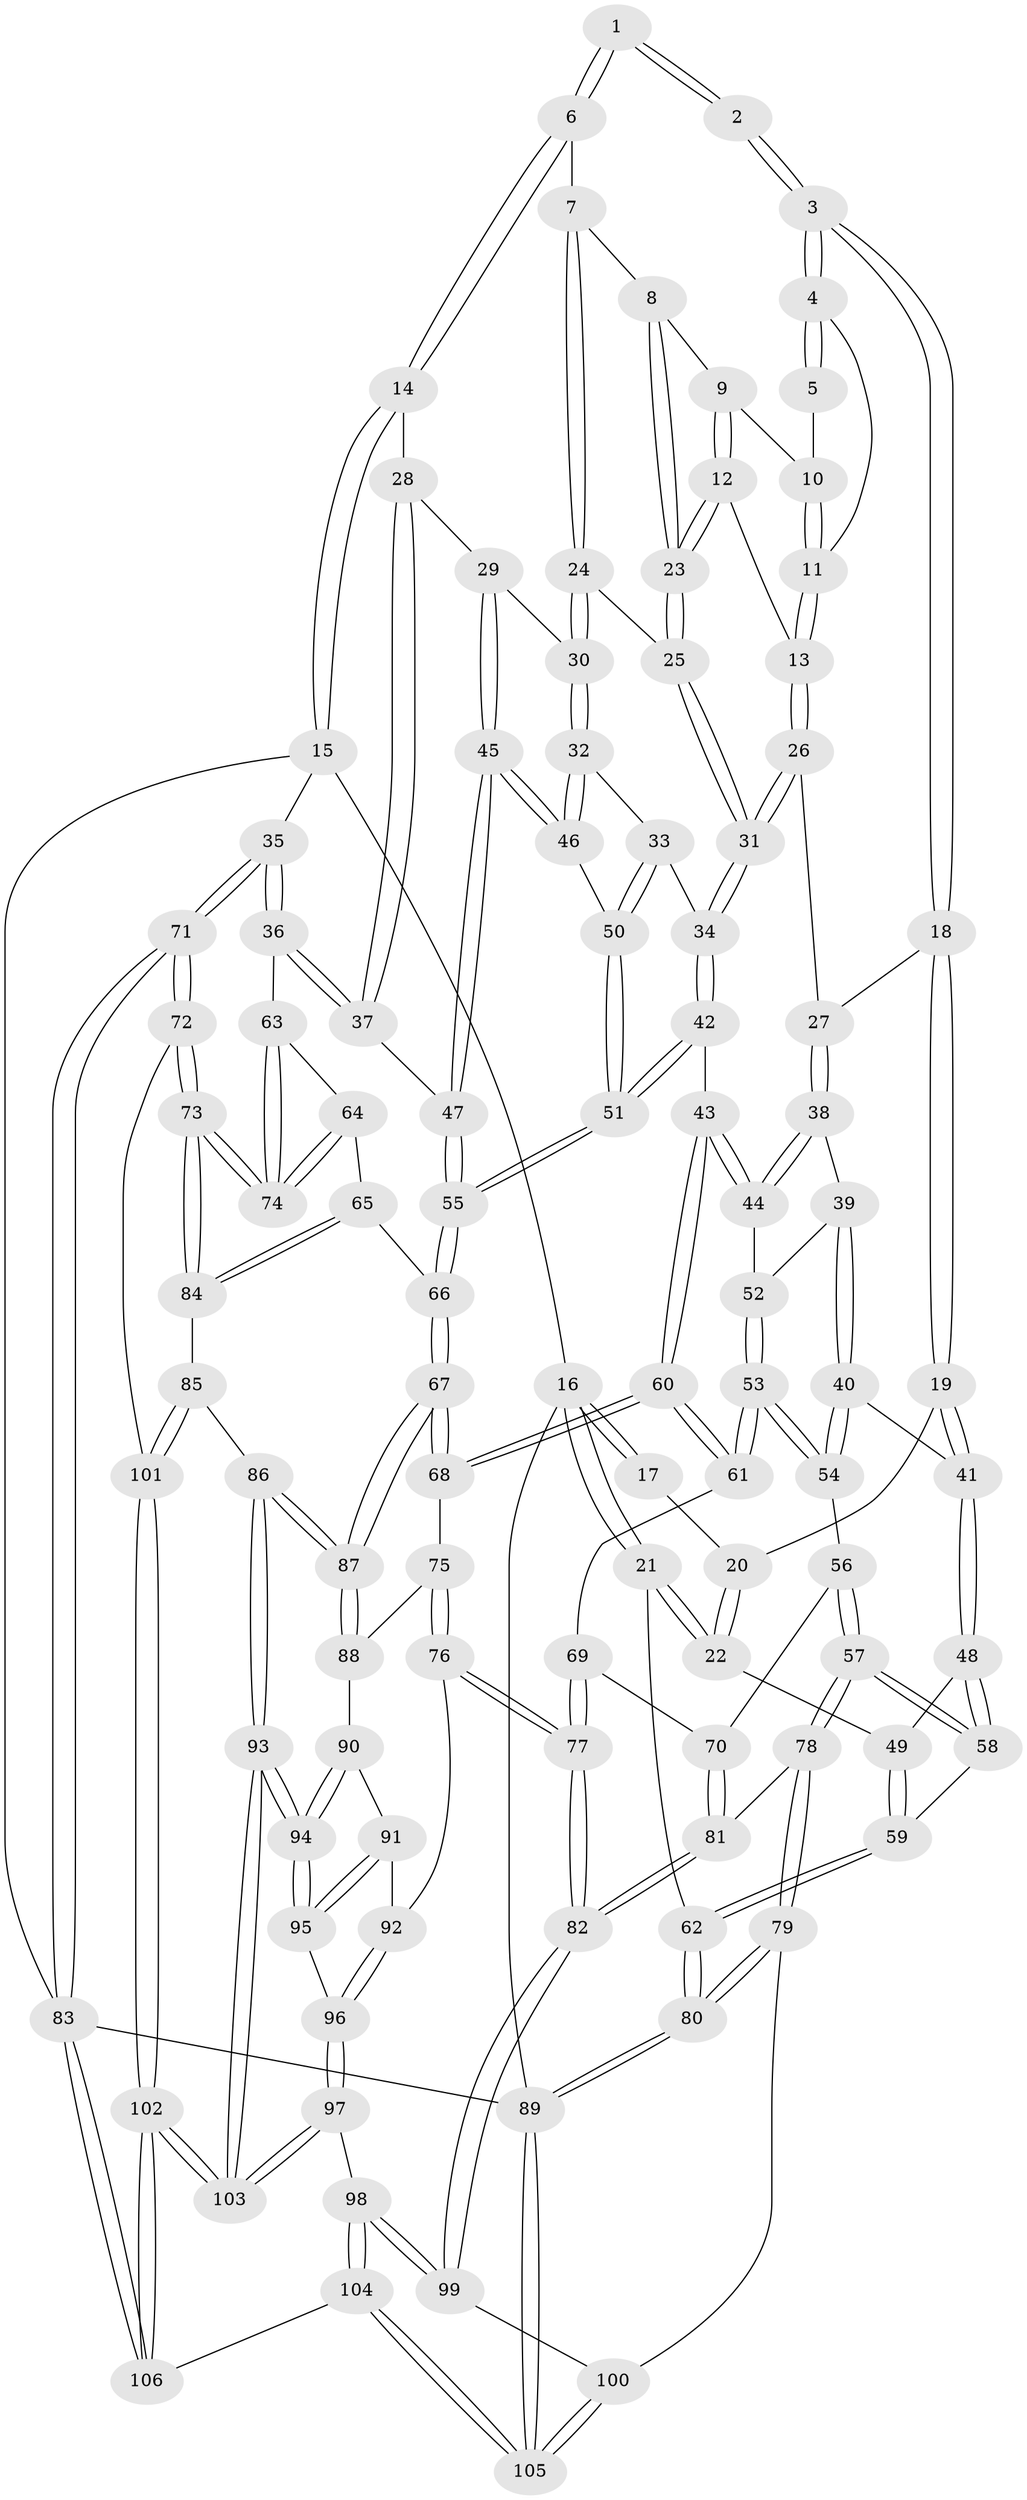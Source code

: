// Generated by graph-tools (version 1.1) at 2025/51/03/09/25 03:51:11]
// undirected, 106 vertices, 262 edges
graph export_dot {
graph [start="1"]
  node [color=gray90,style=filled];
  1 [pos="+0.6061775463523941+0"];
  2 [pos="+0.28487033979110427+0"];
  3 [pos="+0.344611717392568+0.10969767870720717"];
  4 [pos="+0.4528348767441183+0.11789974210003117"];
  5 [pos="+0.5813214639246808+0.05330846164781853"];
  6 [pos="+1+0"];
  7 [pos="+0.8652684633706398+0"];
  8 [pos="+0.833942830091389+0"];
  9 [pos="+0.6693771879682185+0.09356697646091386"];
  10 [pos="+0.6012750219826559+0.0946828582997482"];
  11 [pos="+0.5694851062936839+0.1539566068651723"];
  12 [pos="+0.6487871087797153+0.20553096079776448"];
  13 [pos="+0.6055820396600937+0.2080706727622323"];
  14 [pos="+1+0"];
  15 [pos="+1+0"];
  16 [pos="+0+0"];
  17 [pos="+0.24825501212367593+0"];
  18 [pos="+0.3426933307268671+0.12014032841523024"];
  19 [pos="+0.24035014935195245+0.28180384696826777"];
  20 [pos="+0.09687486889028335+0.11696851179825726"];
  21 [pos="+0+0.252728646634576"];
  22 [pos="+0+0.2625010532100548"];
  23 [pos="+0.690687058368298+0.2230094143548613"];
  24 [pos="+0.7362446526156893+0.27101043418357207"];
  25 [pos="+0.734190208526863+0.2704963324060484"];
  26 [pos="+0.5351590504193424+0.3007526552606531"];
  27 [pos="+0.5246081691174047+0.3031072711867075"];
  28 [pos="+1+0"];
  29 [pos="+0.8025369579961683+0.29592319659197436"];
  30 [pos="+0.7808719042879053+0.2900008537263941"];
  31 [pos="+0.6330395267329686+0.35832492008902106"];
  32 [pos="+0.7039732164821848+0.3942983187021582"];
  33 [pos="+0.667054544955162+0.40537822409551266"];
  34 [pos="+0.6416046795394537+0.39465198117287476"];
  35 [pos="+1+0.4861143164932373"];
  36 [pos="+1+0.48043510951645096"];
  37 [pos="+0.9009737641688311+0.4213170810638124"];
  38 [pos="+0.518606825998887+0.3125199553814555"];
  39 [pos="+0.3392776978989393+0.37069860281129324"];
  40 [pos="+0.28880138719820286+0.36164398631217026"];
  41 [pos="+0.2276797382177721+0.3113045427113755"];
  42 [pos="+0.6015678845400584+0.45505851328925806"];
  43 [pos="+0.5310915846943624+0.47733770893193983"];
  44 [pos="+0.4989077466272175+0.4394096656393148"];
  45 [pos="+0.8500042007123182+0.3903197295750095"];
  46 [pos="+0.7827318343502818+0.41137452753792125"];
  47 [pos="+0.8801498850731435+0.41744213393604246"];
  48 [pos="+0.18565160923165647+0.33062987661784465"];
  49 [pos="+0.04379074933201953+0.3202709901774372"];
  50 [pos="+0.7117955207836958+0.4600794751370171"];
  51 [pos="+0.7087539282897515+0.5640079219086497"];
  52 [pos="+0.44884888612439094+0.4402527248471353"];
  53 [pos="+0.37022308883418564+0.5503484515541355"];
  54 [pos="+0.34075536453272287+0.5416238461854936"];
  55 [pos="+0.7280826003813133+0.6160343635309502"];
  56 [pos="+0.3150593356638262+0.5577399745337029"];
  57 [pos="+0.1818527353520671+0.6309708146924156"];
  58 [pos="+0.15637861267910994+0.587478403228956"];
  59 [pos="+0.045020797966560756+0.5535731592438015"];
  60 [pos="+0.5160780986475667+0.6098251527767308"];
  61 [pos="+0.4333730924051881+0.6008335964663634"];
  62 [pos="+0+0.5899754441585083"];
  63 [pos="+0.9335913244735327+0.5801449179531669"];
  64 [pos="+0.7511645198518682+0.6446747736210283"];
  65 [pos="+0.7415077880490475+0.6419985723029146"];
  66 [pos="+0.7262611688831496+0.6323769566458647"];
  67 [pos="+0.6684124903274069+0.6541978192691065"];
  68 [pos="+0.5549638443303432+0.649420013426925"];
  69 [pos="+0.3864033628646636+0.6625694511074576"];
  70 [pos="+0.34927266011760705+0.6903269012532556"];
  71 [pos="+1+0.9861618753504179"];
  72 [pos="+1+0.8511408205166141"];
  73 [pos="+0.9679134138305727+0.805584788638341"];
  74 [pos="+0.9573171452714248+0.7927411803269963"];
  75 [pos="+0.5392833452905731+0.6821601071506734"];
  76 [pos="+0.47499659238278963+0.7695102588357969"];
  77 [pos="+0.45317945835659496+0.7789960496038172"];
  78 [pos="+0.18041756932313452+0.7098725316771187"];
  79 [pos="+0.014395136051169278+0.8806793959263196"];
  80 [pos="+0+1"];
  81 [pos="+0.2887385324864113+0.7440829593901989"];
  82 [pos="+0.37669124270254245+0.8299515243518434"];
  83 [pos="+1+1"];
  84 [pos="+0.7606489071388968+0.8368835599992944"];
  85 [pos="+0.7531729496877058+0.8465598113002273"];
  86 [pos="+0.6572924286233963+0.8287639549781715"];
  87 [pos="+0.6518108593642198+0.8109211117171936"];
  88 [pos="+0.5821449724906925+0.8056902325099758"];
  89 [pos="+0+1"];
  90 [pos="+0.5654165683298691+0.8238504091123309"];
  91 [pos="+0.5550976096548704+0.8258618988613676"];
  92 [pos="+0.5049985804107654+0.8035721702850523"];
  93 [pos="+0.6255704424361298+0.8946562331392307"];
  94 [pos="+0.6228790985837813+0.89341671734726"];
  95 [pos="+0.5448440409622815+0.8789942724115406"];
  96 [pos="+0.5192873467656928+0.8876142309423066"];
  97 [pos="+0.48090075774193997+0.9301560027703164"];
  98 [pos="+0.460959113735915+0.9354946110578986"];
  99 [pos="+0.37696534640074353+0.8629029672325321"];
  100 [pos="+0.3199907492792202+0.9197096411334615"];
  101 [pos="+0.7577677724536607+0.9337311971668981"];
  102 [pos="+0.6939370383291179+1"];
  103 [pos="+0.6465643361875638+0.9875224385694163"];
  104 [pos="+0.43299362279717185+1"];
  105 [pos="+0.29291667280980727+1"];
  106 [pos="+0.7148220212625871+1"];
  1 -- 2;
  1 -- 2;
  1 -- 6;
  1 -- 6;
  2 -- 3;
  2 -- 3;
  3 -- 4;
  3 -- 4;
  3 -- 18;
  3 -- 18;
  4 -- 5;
  4 -- 5;
  4 -- 11;
  5 -- 10;
  6 -- 7;
  6 -- 14;
  6 -- 14;
  7 -- 8;
  7 -- 24;
  7 -- 24;
  8 -- 9;
  8 -- 23;
  8 -- 23;
  9 -- 10;
  9 -- 12;
  9 -- 12;
  10 -- 11;
  10 -- 11;
  11 -- 13;
  11 -- 13;
  12 -- 13;
  12 -- 23;
  12 -- 23;
  13 -- 26;
  13 -- 26;
  14 -- 15;
  14 -- 15;
  14 -- 28;
  15 -- 16;
  15 -- 35;
  15 -- 83;
  16 -- 17;
  16 -- 17;
  16 -- 21;
  16 -- 21;
  16 -- 89;
  17 -- 20;
  18 -- 19;
  18 -- 19;
  18 -- 27;
  19 -- 20;
  19 -- 41;
  19 -- 41;
  20 -- 22;
  20 -- 22;
  21 -- 22;
  21 -- 22;
  21 -- 62;
  22 -- 49;
  23 -- 25;
  23 -- 25;
  24 -- 25;
  24 -- 30;
  24 -- 30;
  25 -- 31;
  25 -- 31;
  26 -- 27;
  26 -- 31;
  26 -- 31;
  27 -- 38;
  27 -- 38;
  28 -- 29;
  28 -- 37;
  28 -- 37;
  29 -- 30;
  29 -- 45;
  29 -- 45;
  30 -- 32;
  30 -- 32;
  31 -- 34;
  31 -- 34;
  32 -- 33;
  32 -- 46;
  32 -- 46;
  33 -- 34;
  33 -- 50;
  33 -- 50;
  34 -- 42;
  34 -- 42;
  35 -- 36;
  35 -- 36;
  35 -- 71;
  35 -- 71;
  36 -- 37;
  36 -- 37;
  36 -- 63;
  37 -- 47;
  38 -- 39;
  38 -- 44;
  38 -- 44;
  39 -- 40;
  39 -- 40;
  39 -- 52;
  40 -- 41;
  40 -- 54;
  40 -- 54;
  41 -- 48;
  41 -- 48;
  42 -- 43;
  42 -- 51;
  42 -- 51;
  43 -- 44;
  43 -- 44;
  43 -- 60;
  43 -- 60;
  44 -- 52;
  45 -- 46;
  45 -- 46;
  45 -- 47;
  45 -- 47;
  46 -- 50;
  47 -- 55;
  47 -- 55;
  48 -- 49;
  48 -- 58;
  48 -- 58;
  49 -- 59;
  49 -- 59;
  50 -- 51;
  50 -- 51;
  51 -- 55;
  51 -- 55;
  52 -- 53;
  52 -- 53;
  53 -- 54;
  53 -- 54;
  53 -- 61;
  53 -- 61;
  54 -- 56;
  55 -- 66;
  55 -- 66;
  56 -- 57;
  56 -- 57;
  56 -- 70;
  57 -- 58;
  57 -- 58;
  57 -- 78;
  57 -- 78;
  58 -- 59;
  59 -- 62;
  59 -- 62;
  60 -- 61;
  60 -- 61;
  60 -- 68;
  60 -- 68;
  61 -- 69;
  62 -- 80;
  62 -- 80;
  63 -- 64;
  63 -- 74;
  63 -- 74;
  64 -- 65;
  64 -- 74;
  64 -- 74;
  65 -- 66;
  65 -- 84;
  65 -- 84;
  66 -- 67;
  66 -- 67;
  67 -- 68;
  67 -- 68;
  67 -- 87;
  67 -- 87;
  68 -- 75;
  69 -- 70;
  69 -- 77;
  69 -- 77;
  70 -- 81;
  70 -- 81;
  71 -- 72;
  71 -- 72;
  71 -- 83;
  71 -- 83;
  72 -- 73;
  72 -- 73;
  72 -- 101;
  73 -- 74;
  73 -- 74;
  73 -- 84;
  73 -- 84;
  75 -- 76;
  75 -- 76;
  75 -- 88;
  76 -- 77;
  76 -- 77;
  76 -- 92;
  77 -- 82;
  77 -- 82;
  78 -- 79;
  78 -- 79;
  78 -- 81;
  79 -- 80;
  79 -- 80;
  79 -- 100;
  80 -- 89;
  80 -- 89;
  81 -- 82;
  81 -- 82;
  82 -- 99;
  82 -- 99;
  83 -- 106;
  83 -- 106;
  83 -- 89;
  84 -- 85;
  85 -- 86;
  85 -- 101;
  85 -- 101;
  86 -- 87;
  86 -- 87;
  86 -- 93;
  86 -- 93;
  87 -- 88;
  87 -- 88;
  88 -- 90;
  89 -- 105;
  89 -- 105;
  90 -- 91;
  90 -- 94;
  90 -- 94;
  91 -- 92;
  91 -- 95;
  91 -- 95;
  92 -- 96;
  92 -- 96;
  93 -- 94;
  93 -- 94;
  93 -- 103;
  93 -- 103;
  94 -- 95;
  94 -- 95;
  95 -- 96;
  96 -- 97;
  96 -- 97;
  97 -- 98;
  97 -- 103;
  97 -- 103;
  98 -- 99;
  98 -- 99;
  98 -- 104;
  98 -- 104;
  99 -- 100;
  100 -- 105;
  100 -- 105;
  101 -- 102;
  101 -- 102;
  102 -- 103;
  102 -- 103;
  102 -- 106;
  102 -- 106;
  104 -- 105;
  104 -- 105;
  104 -- 106;
}
